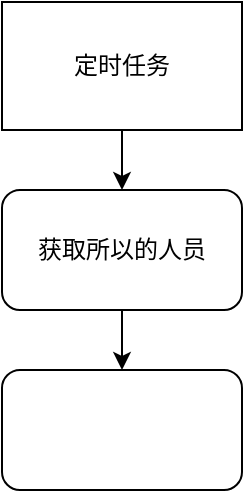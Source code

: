 <mxfile version="20.2.3" type="github">
  <diagram id="1OhR6zsyXj1vjfZ6SuZ5" name="第 1 页">
    <mxGraphModel dx="1209" dy="1910" grid="1" gridSize="10" guides="1" tooltips="1" connect="1" arrows="1" fold="1" page="1" pageScale="1" pageWidth="827" pageHeight="1169" math="0" shadow="0">
      <root>
        <mxCell id="0" />
        <mxCell id="1" parent="0" />
        <mxCell id="NDPCpQq0NMPNnk8Qx3mz-3" value="" style="edgeStyle=orthogonalEdgeStyle;rounded=0;orthogonalLoop=1;jettySize=auto;html=1;" edge="1" parent="1" source="NDPCpQq0NMPNnk8Qx3mz-1" target="NDPCpQq0NMPNnk8Qx3mz-2">
          <mxGeometry relative="1" as="geometry" />
        </mxCell>
        <mxCell id="NDPCpQq0NMPNnk8Qx3mz-1" value="定时任务" style="rounded=0;whiteSpace=wrap;html=1;" vertex="1" parent="1">
          <mxGeometry x="340" y="-614" width="120" height="64" as="geometry" />
        </mxCell>
        <mxCell id="NDPCpQq0NMPNnk8Qx3mz-5" value="" style="edgeStyle=orthogonalEdgeStyle;rounded=0;orthogonalLoop=1;jettySize=auto;html=1;" edge="1" parent="1" source="NDPCpQq0NMPNnk8Qx3mz-2" target="NDPCpQq0NMPNnk8Qx3mz-4">
          <mxGeometry relative="1" as="geometry" />
        </mxCell>
        <mxCell id="NDPCpQq0NMPNnk8Qx3mz-2" value="获取所以的人员" style="rounded=1;whiteSpace=wrap;html=1;" vertex="1" parent="1">
          <mxGeometry x="340" y="-520" width="120" height="60" as="geometry" />
        </mxCell>
        <mxCell id="NDPCpQq0NMPNnk8Qx3mz-4" value="" style="rounded=1;whiteSpace=wrap;html=1;" vertex="1" parent="1">
          <mxGeometry x="340" y="-430" width="120" height="60" as="geometry" />
        </mxCell>
      </root>
    </mxGraphModel>
  </diagram>
</mxfile>
